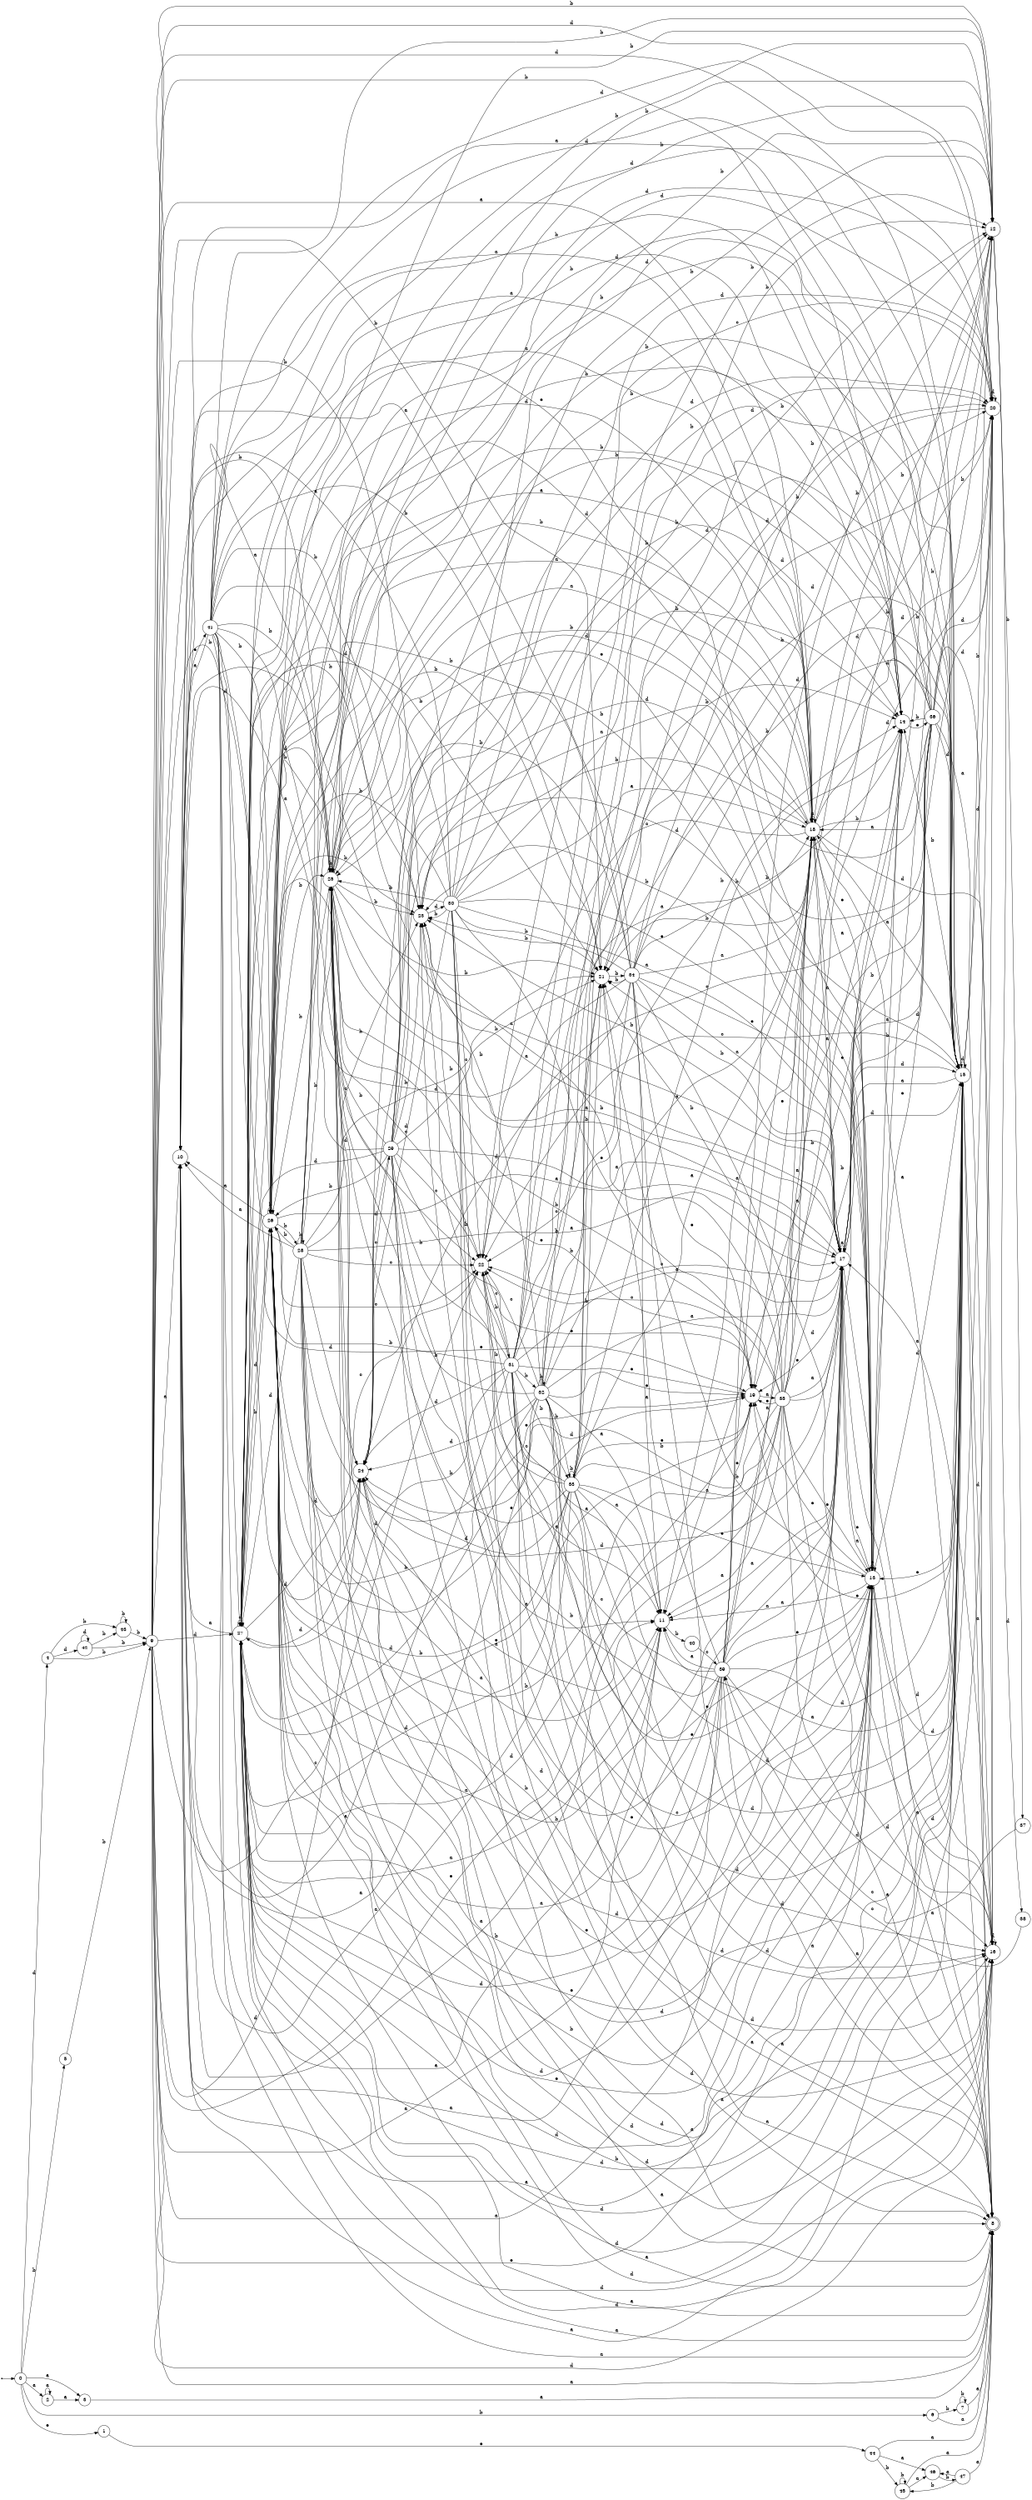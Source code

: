 digraph finite_state_machine {
rankdir=LR;
size="20,20";
node [shape = point]; "dummy0"
node [shape = circle]; "0";
"dummy0" -> "0";
node [shape = circle]; "1";
node [shape = circle]; "2";
node [shape = circle]; "3";
node [shape = circle]; "4";
node [shape = circle]; "5";
node [shape = circle]; "6";
node [shape = circle]; "7";
node [shape = doublecircle]; "8";node [shape = circle]; "9";
node [shape = circle]; "10";
node [shape = circle]; "11";
node [shape = circle]; "12";
node [shape = circle]; "13";
node [shape = circle]; "14";
node [shape = circle]; "15";
node [shape = circle]; "16";
node [shape = circle]; "17";
node [shape = circle]; "18";
node [shape = circle]; "19";
node [shape = circle]; "20";
node [shape = circle]; "21";
node [shape = circle]; "22";
node [shape = circle]; "23";
node [shape = circle]; "24";
node [shape = circle]; "25";
node [shape = circle]; "26";
node [shape = circle]; "27";
node [shape = circle]; "28";
node [shape = circle]; "29";
node [shape = circle]; "30";
node [shape = circle]; "31";
node [shape = circle]; "32";
node [shape = circle]; "33";
node [shape = circle]; "34";
node [shape = circle]; "35";
node [shape = circle]; "36";
node [shape = circle]; "37";
node [shape = circle]; "38";
node [shape = circle]; "39";
node [shape = circle]; "40";
node [shape = circle]; "41";
node [shape = circle]; "42";
node [shape = circle]; "43";
node [shape = circle]; "44";
node [shape = circle]; "45";
node [shape = circle]; "46";
node [shape = circle]; "47";
"0" -> "1" [label = "e"];
 "0" -> "2" [label = "a"];
 "0" -> "3" [label = "a"];
 "0" -> "4" [label = "d"];
 "0" -> "5" [label = "b"];
 "0" -> "6" [label = "b"];
 "6" -> "7" [label = "b"];
 "6" -> "8" [label = "a"];
 "7" -> "7" [label = "b"];
 "7" -> "8" [label = "a"];
 "5" -> "9" [label = "b"];
 "9" -> "17" [label = "a"];
 "9" -> "18" [label = "a"];
 "9" -> "8" [label = "a"];
 "9" -> "10" [label = "a"];
 "9" -> "11" [label = "a"];
 "9" -> "21" [label = "b"];
 "9" -> "23" [label = "b"];
 "9" -> "25" [label = "b"];
 "9" -> "26" [label = "b"];
 "9" -> "12" [label = "b"];
 "9" -> "14" [label = "b"];
 "9" -> "19" [label = "e"];
 "9" -> "13" [label = "e"];
 "9" -> "16" [label = "d"];
 "9" -> "20" [label = "d"];
 "9" -> "24" [label = "d"];
 "9" -> "27" [label = "d"];
 "9" -> "15" [label = "d"];
 "9" -> "22" [label = "c"];
 "27" -> "16" [label = "d"];
 "27" -> "20" [label = "d"];
 "27" -> "24" [label = "d"];
 "27" -> "27" [label = "d"];
 "27" -> "15" [label = "d"];
 "27" -> "17" [label = "a"];
 "27" -> "18" [label = "a"];
 "27" -> "8" [label = "a"];
 "27" -> "10" [label = "a"];
 "27" -> "11" [label = "a"];
 "27" -> "21" [label = "b"];
 "27" -> "23" [label = "b"];
 "27" -> "25" [label = "b"];
 "27" -> "26" [label = "b"];
 "27" -> "12" [label = "b"];
 "27" -> "14" [label = "b"];
 "27" -> "19" [label = "e"];
 "27" -> "13" [label = "e"];
 "27" -> "22" [label = "c"];
 "26" -> "21" [label = "b"];
 "26" -> "23" [label = "b"];
 "26" -> "25" [label = "b"];
 "26" -> "26" [label = "b"];
 "26" -> "12" [label = "b"];
 "26" -> "28" [label = "b"];
 "26" -> "14" [label = "b"];
 "26" -> "17" [label = "a"];
 "26" -> "18" [label = "a"];
 "26" -> "8" [label = "a"];
 "26" -> "10" [label = "a"];
 "26" -> "11" [label = "a"];
 "26" -> "19" [label = "e"];
 "26" -> "13" [label = "e"];
 "26" -> "16" [label = "d"];
 "26" -> "20" [label = "d"];
 "26" -> "24" [label = "d"];
 "26" -> "27" [label = "d"];
 "26" -> "15" [label = "d"];
 "26" -> "22" [label = "c"];
 "28" -> "21" [label = "b"];
 "28" -> "23" [label = "b"];
 "28" -> "25" [label = "b"];
 "28" -> "26" [label = "b"];
 "28" -> "12" [label = "b"];
 "28" -> "28" [label = "b"];
 "28" -> "14" [label = "b"];
 "28" -> "17" [label = "a"];
 "28" -> "18" [label = "a"];
 "28" -> "8" [label = "a"];
 "28" -> "10" [label = "a"];
 "28" -> "11" [label = "a"];
 "28" -> "19" [label = "e"];
 "28" -> "13" [label = "e"];
 "28" -> "16" [label = "d"];
 "28" -> "20" [label = "d"];
 "28" -> "24" [label = "d"];
 "28" -> "27" [label = "d"];
 "28" -> "15" [label = "d"];
 "28" -> "22" [label = "c"];
 "25" -> "21" [label = "b"];
 "25" -> "23" [label = "b"];
 "25" -> "25" [label = "b"];
 "25" -> "26" [label = "b"];
 "25" -> "12" [label = "b"];
 "25" -> "14" [label = "b"];
 "25" -> "17" [label = "a"];
 "25" -> "18" [label = "a"];
 "25" -> "8" [label = "a"];
 "25" -> "10" [label = "a"];
 "25" -> "11" [label = "a"];
 "25" -> "19" [label = "e"];
 "25" -> "13" [label = "e"];
 "25" -> "16" [label = "d"];
 "25" -> "20" [label = "d"];
 "25" -> "24" [label = "d"];
 "25" -> "27" [label = "d"];
 "25" -> "15" [label = "d"];
 "25" -> "22" [label = "c"];
 "24" -> "29" [label = "c"];
 "29" -> "16" [label = "d"];
 "29" -> "20" [label = "d"];
 "29" -> "24" [label = "d"];
 "29" -> "27" [label = "d"];
 "29" -> "15" [label = "d"];
 "29" -> "17" [label = "a"];
 "29" -> "18" [label = "a"];
 "29" -> "8" [label = "a"];
 "29" -> "10" [label = "a"];
 "29" -> "11" [label = "a"];
 "29" -> "21" [label = "b"];
 "29" -> "23" [label = "b"];
 "29" -> "25" [label = "b"];
 "29" -> "26" [label = "b"];
 "29" -> "12" [label = "b"];
 "29" -> "14" [label = "b"];
 "29" -> "19" [label = "e"];
 "29" -> "13" [label = "e"];
 "29" -> "22" [label = "c"];
 "23" -> "30" [label = "d"];
 "30" -> "21" [label = "b"];
 "30" -> "23" [label = "b"];
 "30" -> "25" [label = "b"];
 "30" -> "26" [label = "b"];
 "30" -> "12" [label = "b"];
 "30" -> "14" [label = "b"];
 "30" -> "17" [label = "a"];
 "30" -> "18" [label = "a"];
 "30" -> "8" [label = "a"];
 "30" -> "10" [label = "a"];
 "30" -> "11" [label = "a"];
 "30" -> "19" [label = "e"];
 "30" -> "13" [label = "e"];
 "30" -> "16" [label = "d"];
 "30" -> "20" [label = "d"];
 "30" -> "24" [label = "d"];
 "30" -> "27" [label = "d"];
 "30" -> "15" [label = "d"];
 "30" -> "22" [label = "c"];
 "22" -> "31" [label = "b"];
 "31" -> "22" [label = "c"];
 "31" -> "32" [label = "b"];
 "31" -> "33" [label = "b"];
 "31" -> "12" [label = "b"];
 "31" -> "14" [label = "b"];
 "31" -> "21" [label = "b"];
 "31" -> "23" [label = "b"];
 "31" -> "25" [label = "b"];
 "31" -> "26" [label = "b"];
 "31" -> "16" [label = "d"];
 "31" -> "20" [label = "d"];
 "31" -> "24" [label = "d"];
 "31" -> "27" [label = "d"];
 "31" -> "15" [label = "d"];
 "31" -> "17" [label = "a"];
 "31" -> "18" [label = "a"];
 "31" -> "8" [label = "a"];
 "31" -> "10" [label = "a"];
 "31" -> "11" [label = "a"];
 "31" -> "19" [label = "e"];
 "31" -> "13" [label = "e"];
 "33" -> "33" [label = "b"];
 "33" -> "21" [label = "b"];
 "33" -> "23" [label = "b"];
 "33" -> "25" [label = "b"];
 "33" -> "26" [label = "b"];
 "33" -> "12" [label = "b"];
 "33" -> "14" [label = "b"];
 "33" -> "22" [label = "c"];
 "33" -> "16" [label = "d"];
 "33" -> "20" [label = "d"];
 "33" -> "24" [label = "d"];
 "33" -> "27" [label = "d"];
 "33" -> "15" [label = "d"];
 "33" -> "17" [label = "a"];
 "33" -> "18" [label = "a"];
 "33" -> "8" [label = "a"];
 "33" -> "10" [label = "a"];
 "33" -> "11" [label = "a"];
 "33" -> "19" [label = "e"];
 "33" -> "13" [label = "e"];
 "32" -> "32" [label = "b"];
 "32" -> "33" [label = "b"];
 "32" -> "12" [label = "b"];
 "32" -> "14" [label = "b"];
 "32" -> "21" [label = "b"];
 "32" -> "23" [label = "b"];
 "32" -> "25" [label = "b"];
 "32" -> "26" [label = "b"];
 "32" -> "22" [label = "c"];
 "32" -> "16" [label = "d"];
 "32" -> "20" [label = "d"];
 "32" -> "24" [label = "d"];
 "32" -> "27" [label = "d"];
 "32" -> "15" [label = "d"];
 "32" -> "17" [label = "a"];
 "32" -> "18" [label = "a"];
 "32" -> "8" [label = "a"];
 "32" -> "10" [label = "a"];
 "32" -> "11" [label = "a"];
 "32" -> "19" [label = "e"];
 "32" -> "13" [label = "e"];
 "21" -> "34" [label = "b"];
 "34" -> "21" [label = "b"];
 "34" -> "23" [label = "b"];
 "34" -> "25" [label = "b"];
 "34" -> "26" [label = "b"];
 "34" -> "12" [label = "b"];
 "34" -> "14" [label = "b"];
 "34" -> "22" [label = "c"];
 "34" -> "16" [label = "d"];
 "34" -> "20" [label = "d"];
 "34" -> "24" [label = "d"];
 "34" -> "27" [label = "d"];
 "34" -> "15" [label = "d"];
 "34" -> "17" [label = "a"];
 "34" -> "18" [label = "a"];
 "34" -> "8" [label = "a"];
 "34" -> "10" [label = "a"];
 "34" -> "11" [label = "a"];
 "34" -> "19" [label = "e"];
 "34" -> "13" [label = "e"];
 "20" -> "20" [label = "d"];
 "20" -> "21" [label = "b"];
 "20" -> "22" [label = "c"];
 "19" -> "35" [label = "a"];
 "35" -> "19" [label = "e"];
 "35" -> "13" [label = "e"];
 "35" -> "17" [label = "a"];
 "35" -> "18" [label = "a"];
 "35" -> "8" [label = "a"];
 "35" -> "10" [label = "a"];
 "35" -> "11" [label = "a"];
 "35" -> "21" [label = "b"];
 "35" -> "23" [label = "b"];
 "35" -> "25" [label = "b"];
 "35" -> "26" [label = "b"];
 "35" -> "12" [label = "b"];
 "35" -> "14" [label = "b"];
 "35" -> "16" [label = "d"];
 "35" -> "20" [label = "d"];
 "35" -> "24" [label = "d"];
 "35" -> "27" [label = "d"];
 "35" -> "15" [label = "d"];
 "35" -> "22" [label = "c"];
 "18" -> "17" [label = "a"];
 "18" -> "18" [label = "a"];
 "18" -> "8" [label = "a"];
 "18" -> "10" [label = "a"];
 "18" -> "11" [label = "a"];
 "18" -> "21" [label = "b"];
 "18" -> "23" [label = "b"];
 "18" -> "25" [label = "b"];
 "18" -> "26" [label = "b"];
 "18" -> "12" [label = "b"];
 "18" -> "14" [label = "b"];
 "18" -> "19" [label = "e"];
 "18" -> "13" [label = "e"];
 "18" -> "16" [label = "d"];
 "18" -> "20" [label = "d"];
 "18" -> "24" [label = "d"];
 "18" -> "27" [label = "d"];
 "18" -> "15" [label = "d"];
 "18" -> "22" [label = "c"];
 "17" -> "17" [label = "a"];
 "17" -> "18" [label = "a"];
 "17" -> "8" [label = "a"];
 "17" -> "10" [label = "a"];
 "17" -> "11" [label = "a"];
 "17" -> "16" [label = "d"];
 "17" -> "20" [label = "d"];
 "17" -> "24" [label = "d"];
 "17" -> "27" [label = "d"];
 "17" -> "15" [label = "d"];
 "17" -> "21" [label = "b"];
 "17" -> "23" [label = "b"];
 "17" -> "25" [label = "b"];
 "17" -> "26" [label = "b"];
 "17" -> "12" [label = "b"];
 "17" -> "14" [label = "b"];
 "17" -> "19" [label = "e"];
 "17" -> "13" [label = "e"];
 "17" -> "22" [label = "c"];
 "16" -> "16" [label = "d"];
 "16" -> "17" [label = "a"];
 "15" -> "16" [label = "d"];
 "15" -> "20" [label = "d"];
 "15" -> "24" [label = "d"];
 "15" -> "27" [label = "d"];
 "15" -> "15" [label = "d"];
 "15" -> "21" [label = "b"];
 "15" -> "23" [label = "b"];
 "15" -> "25" [label = "b"];
 "15" -> "26" [label = "b"];
 "15" -> "12" [label = "b"];
 "15" -> "14" [label = "b"];
 "15" -> "17" [label = "a"];
 "15" -> "18" [label = "a"];
 "15" -> "8" [label = "a"];
 "15" -> "10" [label = "a"];
 "15" -> "11" [label = "a"];
 "15" -> "19" [label = "e"];
 "15" -> "13" [label = "e"];
 "15" -> "22" [label = "c"];
 "14" -> "36" [label = "e"];
 "36" -> "21" [label = "b"];
 "36" -> "23" [label = "b"];
 "36" -> "25" [label = "b"];
 "36" -> "26" [label = "b"];
 "36" -> "12" [label = "b"];
 "36" -> "14" [label = "b"];
 "36" -> "16" [label = "d"];
 "36" -> "20" [label = "d"];
 "36" -> "24" [label = "d"];
 "36" -> "27" [label = "d"];
 "36" -> "15" [label = "d"];
 "36" -> "17" [label = "a"];
 "36" -> "18" [label = "a"];
 "36" -> "8" [label = "a"];
 "36" -> "10" [label = "a"];
 "36" -> "11" [label = "a"];
 "36" -> "19" [label = "e"];
 "36" -> "13" [label = "e"];
 "36" -> "22" [label = "c"];
 "13" -> "19" [label = "e"];
 "13" -> "13" [label = "e"];
 "13" -> "17" [label = "a"];
 "13" -> "18" [label = "a"];
 "13" -> "8" [label = "a"];
 "13" -> "10" [label = "a"];
 "13" -> "11" [label = "a"];
 "13" -> "21" [label = "b"];
 "13" -> "23" [label = "b"];
 "13" -> "25" [label = "b"];
 "13" -> "26" [label = "b"];
 "13" -> "12" [label = "b"];
 "13" -> "14" [label = "b"];
 "13" -> "16" [label = "d"];
 "13" -> "20" [label = "d"];
 "13" -> "24" [label = "d"];
 "13" -> "27" [label = "d"];
 "13" -> "15" [label = "d"];
 "13" -> "22" [label = "c"];
 "12" -> "37" [label = "b"];
 "12" -> "38" [label = "d"];
 "38" -> "39" [label = "c"];
 "39" -> "17" [label = "a"];
 "39" -> "18" [label = "a"];
 "39" -> "8" [label = "a"];
 "39" -> "10" [label = "a"];
 "39" -> "11" [label = "a"];
 "39" -> "21" [label = "b"];
 "39" -> "23" [label = "b"];
 "39" -> "25" [label = "b"];
 "39" -> "26" [label = "b"];
 "39" -> "12" [label = "b"];
 "39" -> "14" [label = "b"];
 "39" -> "19" [label = "e"];
 "39" -> "13" [label = "e"];
 "39" -> "16" [label = "d"];
 "39" -> "20" [label = "d"];
 "39" -> "24" [label = "d"];
 "39" -> "27" [label = "d"];
 "39" -> "15" [label = "d"];
 "39" -> "22" [label = "c"];
 "37" -> "39" [label = "c"];
 "11" -> "40" [label = "b"];
 "40" -> "39" [label = "c"];
 "10" -> "41" [label = "e"];
 "41" -> "17" [label = "a"];
 "41" -> "18" [label = "a"];
 "41" -> "8" [label = "a"];
 "41" -> "10" [label = "a"];
 "41" -> "11" [label = "a"];
 "41" -> "21" [label = "b"];
 "41" -> "23" [label = "b"];
 "41" -> "25" [label = "b"];
 "41" -> "26" [label = "b"];
 "41" -> "12" [label = "b"];
 "41" -> "14" [label = "b"];
 "41" -> "19" [label = "e"];
 "41" -> "13" [label = "e"];
 "41" -> "16" [label = "d"];
 "41" -> "20" [label = "d"];
 "41" -> "24" [label = "d"];
 "41" -> "27" [label = "d"];
 "41" -> "15" [label = "d"];
 "41" -> "22" [label = "c"];
 "4" -> "42" [label = "d"];
 "4" -> "9" [label = "b"];
 "4" -> "43" [label = "b"];
 "43" -> "9" [label = "b"];
 "43" -> "43" [label = "b"];
 "42" -> "42" [label = "d"];
 "42" -> "9" [label = "b"];
 "42" -> "43" [label = "b"];
 "3" -> "8" [label = "a"];
 "2" -> "2" [label = "a"];
 "2" -> "3" [label = "a"];
 "1" -> "44" [label = "e"];
 "44" -> "45" [label = "b"];
 "44" -> "8" [label = "a"];
 "44" -> "46" [label = "a"];
 "46" -> "47" [label = "b"];
 "47" -> "8" [label = "a"];
 "47" -> "46" [label = "a"];
 "47" -> "45" [label = "b"];
 "45" -> "45" [label = "b"];
 "45" -> "8" [label = "a"];
 "45" -> "46" [label = "a"];
 }

